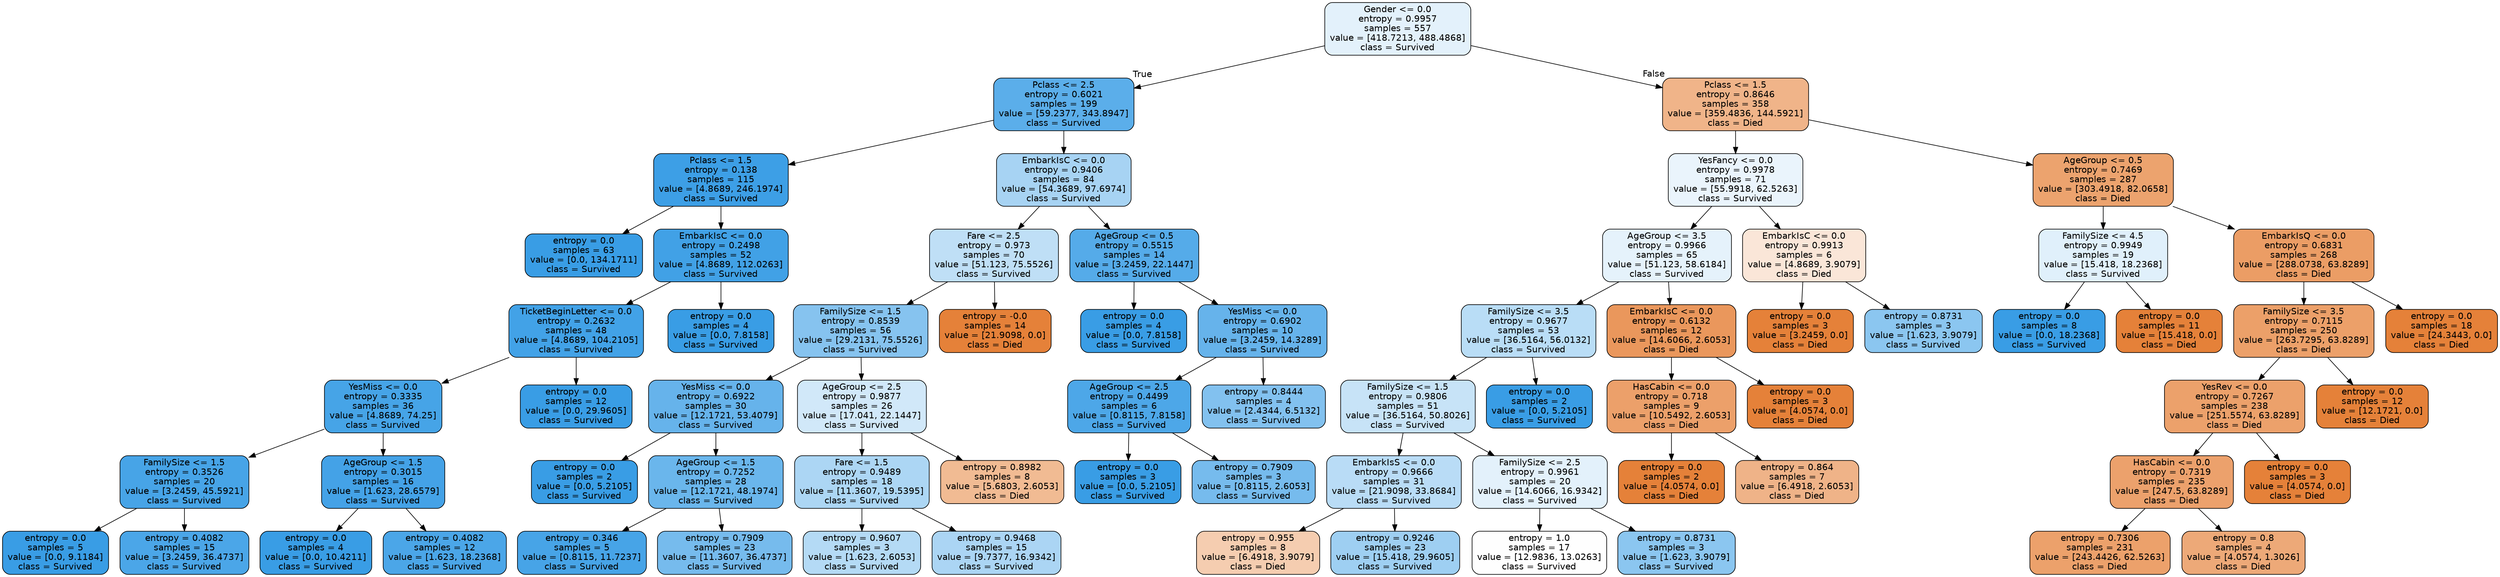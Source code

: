 digraph Tree {
node [shape=box, style="filled, rounded", color="black", fontname=helvetica] ;
edge [fontname=helvetica] ;
0 [label="Gender <= 0.0\nentropy = 0.9957\nsamples = 557\nvalue = [418.7213, 488.4868]\nclass = Survived", fillcolor="#399de524"] ;
1 [label="Pclass <= 2.5\nentropy = 0.6021\nsamples = 199\nvalue = [59.2377, 343.8947]\nclass = Survived", fillcolor="#399de5d3"] ;
0 -> 1 [labeldistance=2.5, labelangle=45, headlabel="True"] ;
2 [label="Pclass <= 1.5\nentropy = 0.138\nsamples = 115\nvalue = [4.8689, 246.1974]\nclass = Survived", fillcolor="#399de5fa"] ;
1 -> 2 ;
3 [label="entropy = 0.0\nsamples = 63\nvalue = [0.0, 134.1711]\nclass = Survived", fillcolor="#399de5ff"] ;
2 -> 3 ;
4 [label="EmbarkIsC <= 0.0\nentropy = 0.2498\nsamples = 52\nvalue = [4.8689, 112.0263]\nclass = Survived", fillcolor="#399de5f4"] ;
2 -> 4 ;
5 [label="TicketBeginLetter <= 0.0\nentropy = 0.2632\nsamples = 48\nvalue = [4.8689, 104.2105]\nclass = Survived", fillcolor="#399de5f3"] ;
4 -> 5 ;
6 [label="YesMiss <= 0.0\nentropy = 0.3335\nsamples = 36\nvalue = [4.8689, 74.25]\nclass = Survived", fillcolor="#399de5ee"] ;
5 -> 6 ;
7 [label="FamilySize <= 1.5\nentropy = 0.3526\nsamples = 20\nvalue = [3.2459, 45.5921]\nclass = Survived", fillcolor="#399de5ed"] ;
6 -> 7 ;
8 [label="entropy = 0.0\nsamples = 5\nvalue = [0.0, 9.1184]\nclass = Survived", fillcolor="#399de5ff"] ;
7 -> 8 ;
9 [label="entropy = 0.4082\nsamples = 15\nvalue = [3.2459, 36.4737]\nclass = Survived", fillcolor="#399de5e8"] ;
7 -> 9 ;
10 [label="AgeGroup <= 1.5\nentropy = 0.3015\nsamples = 16\nvalue = [1.623, 28.6579]\nclass = Survived", fillcolor="#399de5f1"] ;
6 -> 10 ;
11 [label="entropy = 0.0\nsamples = 4\nvalue = [0.0, 10.4211]\nclass = Survived", fillcolor="#399de5ff"] ;
10 -> 11 ;
12 [label="entropy = 0.4082\nsamples = 12\nvalue = [1.623, 18.2368]\nclass = Survived", fillcolor="#399de5e8"] ;
10 -> 12 ;
13 [label="entropy = 0.0\nsamples = 12\nvalue = [0.0, 29.9605]\nclass = Survived", fillcolor="#399de5ff"] ;
5 -> 13 ;
14 [label="entropy = 0.0\nsamples = 4\nvalue = [0.0, 7.8158]\nclass = Survived", fillcolor="#399de5ff"] ;
4 -> 14 ;
15 [label="EmbarkIsC <= 0.0\nentropy = 0.9406\nsamples = 84\nvalue = [54.3689, 97.6974]\nclass = Survived", fillcolor="#399de571"] ;
1 -> 15 ;
16 [label="Fare <= 2.5\nentropy = 0.973\nsamples = 70\nvalue = [51.123, 75.5526]\nclass = Survived", fillcolor="#399de552"] ;
15 -> 16 ;
17 [label="FamilySize <= 1.5\nentropy = 0.8539\nsamples = 56\nvalue = [29.2131, 75.5526]\nclass = Survived", fillcolor="#399de59c"] ;
16 -> 17 ;
18 [label="YesMiss <= 0.0\nentropy = 0.6922\nsamples = 30\nvalue = [12.1721, 53.4079]\nclass = Survived", fillcolor="#399de5c5"] ;
17 -> 18 ;
19 [label="entropy = 0.0\nsamples = 2\nvalue = [0.0, 5.2105]\nclass = Survived", fillcolor="#399de5ff"] ;
18 -> 19 ;
20 [label="AgeGroup <= 1.5\nentropy = 0.7252\nsamples = 28\nvalue = [12.1721, 48.1974]\nclass = Survived", fillcolor="#399de5bf"] ;
18 -> 20 ;
21 [label="entropy = 0.346\nsamples = 5\nvalue = [0.8115, 11.7237]\nclass = Survived", fillcolor="#399de5ed"] ;
20 -> 21 ;
22 [label="entropy = 0.7909\nsamples = 23\nvalue = [11.3607, 36.4737]\nclass = Survived", fillcolor="#399de5b0"] ;
20 -> 22 ;
23 [label="AgeGroup <= 2.5\nentropy = 0.9877\nsamples = 26\nvalue = [17.041, 22.1447]\nclass = Survived", fillcolor="#399de53b"] ;
17 -> 23 ;
24 [label="Fare <= 1.5\nentropy = 0.9489\nsamples = 18\nvalue = [11.3607, 19.5395]\nclass = Survived", fillcolor="#399de56b"] ;
23 -> 24 ;
25 [label="entropy = 0.9607\nsamples = 3\nvalue = [1.623, 2.6053]\nclass = Survived", fillcolor="#399de560"] ;
24 -> 25 ;
26 [label="entropy = 0.9468\nsamples = 15\nvalue = [9.7377, 16.9342]\nclass = Survived", fillcolor="#399de56c"] ;
24 -> 26 ;
27 [label="entropy = 0.8982\nsamples = 8\nvalue = [5.6803, 2.6053]\nclass = Died", fillcolor="#e581398a"] ;
23 -> 27 ;
28 [label="entropy = -0.0\nsamples = 14\nvalue = [21.9098, 0.0]\nclass = Died", fillcolor="#e58139ff"] ;
16 -> 28 ;
29 [label="AgeGroup <= 0.5\nentropy = 0.5515\nsamples = 14\nvalue = [3.2459, 22.1447]\nclass = Survived", fillcolor="#399de5da"] ;
15 -> 29 ;
30 [label="entropy = 0.0\nsamples = 4\nvalue = [0.0, 7.8158]\nclass = Survived", fillcolor="#399de5ff"] ;
29 -> 30 ;
31 [label="YesMiss <= 0.0\nentropy = 0.6902\nsamples = 10\nvalue = [3.2459, 14.3289]\nclass = Survived", fillcolor="#399de5c5"] ;
29 -> 31 ;
32 [label="AgeGroup <= 2.5\nentropy = 0.4499\nsamples = 6\nvalue = [0.8115, 7.8158]\nclass = Survived", fillcolor="#399de5e5"] ;
31 -> 32 ;
33 [label="entropy = 0.0\nsamples = 3\nvalue = [0.0, 5.2105]\nclass = Survived", fillcolor="#399de5ff"] ;
32 -> 33 ;
34 [label="entropy = 0.7909\nsamples = 3\nvalue = [0.8115, 2.6053]\nclass = Survived", fillcolor="#399de5b0"] ;
32 -> 34 ;
35 [label="entropy = 0.8444\nsamples = 4\nvalue = [2.4344, 6.5132]\nclass = Survived", fillcolor="#399de5a0"] ;
31 -> 35 ;
36 [label="Pclass <= 1.5\nentropy = 0.8646\nsamples = 358\nvalue = [359.4836, 144.5921]\nclass = Died", fillcolor="#e5813998"] ;
0 -> 36 [labeldistance=2.5, labelangle=-45, headlabel="False"] ;
37 [label="YesFancy <= 0.0\nentropy = 0.9978\nsamples = 71\nvalue = [55.9918, 62.5263]\nclass = Survived", fillcolor="#399de51b"] ;
36 -> 37 ;
38 [label="AgeGroup <= 3.5\nentropy = 0.9966\nsamples = 65\nvalue = [51.123, 58.6184]\nclass = Survived", fillcolor="#399de521"] ;
37 -> 38 ;
39 [label="FamilySize <= 3.5\nentropy = 0.9677\nsamples = 53\nvalue = [36.5164, 56.0132]\nclass = Survived", fillcolor="#399de559"] ;
38 -> 39 ;
40 [label="FamilySize <= 1.5\nentropy = 0.9806\nsamples = 51\nvalue = [36.5164, 50.8026]\nclass = Survived", fillcolor="#399de548"] ;
39 -> 40 ;
41 [label="EmbarkIsS <= 0.0\nentropy = 0.9666\nsamples = 31\nvalue = [21.9098, 33.8684]\nclass = Survived", fillcolor="#399de55a"] ;
40 -> 41 ;
42 [label="entropy = 0.955\nsamples = 8\nvalue = [6.4918, 3.9079]\nclass = Died", fillcolor="#e5813965"] ;
41 -> 42 ;
43 [label="entropy = 0.9246\nsamples = 23\nvalue = [15.418, 29.9605]\nclass = Survived", fillcolor="#399de57c"] ;
41 -> 43 ;
44 [label="FamilySize <= 2.5\nentropy = 0.9961\nsamples = 20\nvalue = [14.6066, 16.9342]\nclass = Survived", fillcolor="#399de523"] ;
40 -> 44 ;
45 [label="entropy = 1.0\nsamples = 17\nvalue = [12.9836, 13.0263]\nclass = Survived", fillcolor="#399de501"] ;
44 -> 45 ;
46 [label="entropy = 0.8731\nsamples = 3\nvalue = [1.623, 3.9079]\nclass = Survived", fillcolor="#399de595"] ;
44 -> 46 ;
47 [label="entropy = 0.0\nsamples = 2\nvalue = [0.0, 5.2105]\nclass = Survived", fillcolor="#399de5ff"] ;
39 -> 47 ;
48 [label="EmbarkIsC <= 0.0\nentropy = 0.6132\nsamples = 12\nvalue = [14.6066, 2.6053]\nclass = Died", fillcolor="#e58139d2"] ;
38 -> 48 ;
49 [label="HasCabin <= 0.0\nentropy = 0.718\nsamples = 9\nvalue = [10.5492, 2.6053]\nclass = Died", fillcolor="#e58139c0"] ;
48 -> 49 ;
50 [label="entropy = 0.0\nsamples = 2\nvalue = [4.0574, 0.0]\nclass = Died", fillcolor="#e58139ff"] ;
49 -> 50 ;
51 [label="entropy = 0.864\nsamples = 7\nvalue = [6.4918, 2.6053]\nclass = Died", fillcolor="#e5813999"] ;
49 -> 51 ;
52 [label="entropy = 0.0\nsamples = 3\nvalue = [4.0574, 0.0]\nclass = Died", fillcolor="#e58139ff"] ;
48 -> 52 ;
53 [label="EmbarkIsC <= 0.0\nentropy = 0.9913\nsamples = 6\nvalue = [4.8689, 3.9079]\nclass = Died", fillcolor="#e5813932"] ;
37 -> 53 ;
54 [label="entropy = 0.0\nsamples = 3\nvalue = [3.2459, 0.0]\nclass = Died", fillcolor="#e58139ff"] ;
53 -> 54 ;
55 [label="entropy = 0.8731\nsamples = 3\nvalue = [1.623, 3.9079]\nclass = Survived", fillcolor="#399de595"] ;
53 -> 55 ;
56 [label="AgeGroup <= 0.5\nentropy = 0.7469\nsamples = 287\nvalue = [303.4918, 82.0658]\nclass = Died", fillcolor="#e58139ba"] ;
36 -> 56 ;
57 [label="FamilySize <= 4.5\nentropy = 0.9949\nsamples = 19\nvalue = [15.418, 18.2368]\nclass = Survived", fillcolor="#399de527"] ;
56 -> 57 ;
58 [label="entropy = 0.0\nsamples = 8\nvalue = [0.0, 18.2368]\nclass = Survived", fillcolor="#399de5ff"] ;
57 -> 58 ;
59 [label="entropy = 0.0\nsamples = 11\nvalue = [15.418, 0.0]\nclass = Died", fillcolor="#e58139ff"] ;
57 -> 59 ;
60 [label="EmbarkIsQ <= 0.0\nentropy = 0.6831\nsamples = 268\nvalue = [288.0738, 63.8289]\nclass = Died", fillcolor="#e58139c6"] ;
56 -> 60 ;
61 [label="FamilySize <= 3.5\nentropy = 0.7115\nsamples = 250\nvalue = [263.7295, 63.8289]\nclass = Died", fillcolor="#e58139c1"] ;
60 -> 61 ;
62 [label="YesRev <= 0.0\nentropy = 0.7267\nsamples = 238\nvalue = [251.5574, 63.8289]\nclass = Died", fillcolor="#e58139be"] ;
61 -> 62 ;
63 [label="HasCabin <= 0.0\nentropy = 0.7319\nsamples = 235\nvalue = [247.5, 63.8289]\nclass = Died", fillcolor="#e58139bd"] ;
62 -> 63 ;
64 [label="entropy = 0.7306\nsamples = 231\nvalue = [243.4426, 62.5263]\nclass = Died", fillcolor="#e58139be"] ;
63 -> 64 ;
65 [label="entropy = 0.8\nsamples = 4\nvalue = [4.0574, 1.3026]\nclass = Died", fillcolor="#e58139ad"] ;
63 -> 65 ;
66 [label="entropy = 0.0\nsamples = 3\nvalue = [4.0574, 0.0]\nclass = Died", fillcolor="#e58139ff"] ;
62 -> 66 ;
67 [label="entropy = 0.0\nsamples = 12\nvalue = [12.1721, 0.0]\nclass = Died", fillcolor="#e58139ff"] ;
61 -> 67 ;
68 [label="entropy = 0.0\nsamples = 18\nvalue = [24.3443, 0.0]\nclass = Died", fillcolor="#e58139ff"] ;
60 -> 68 ;
}